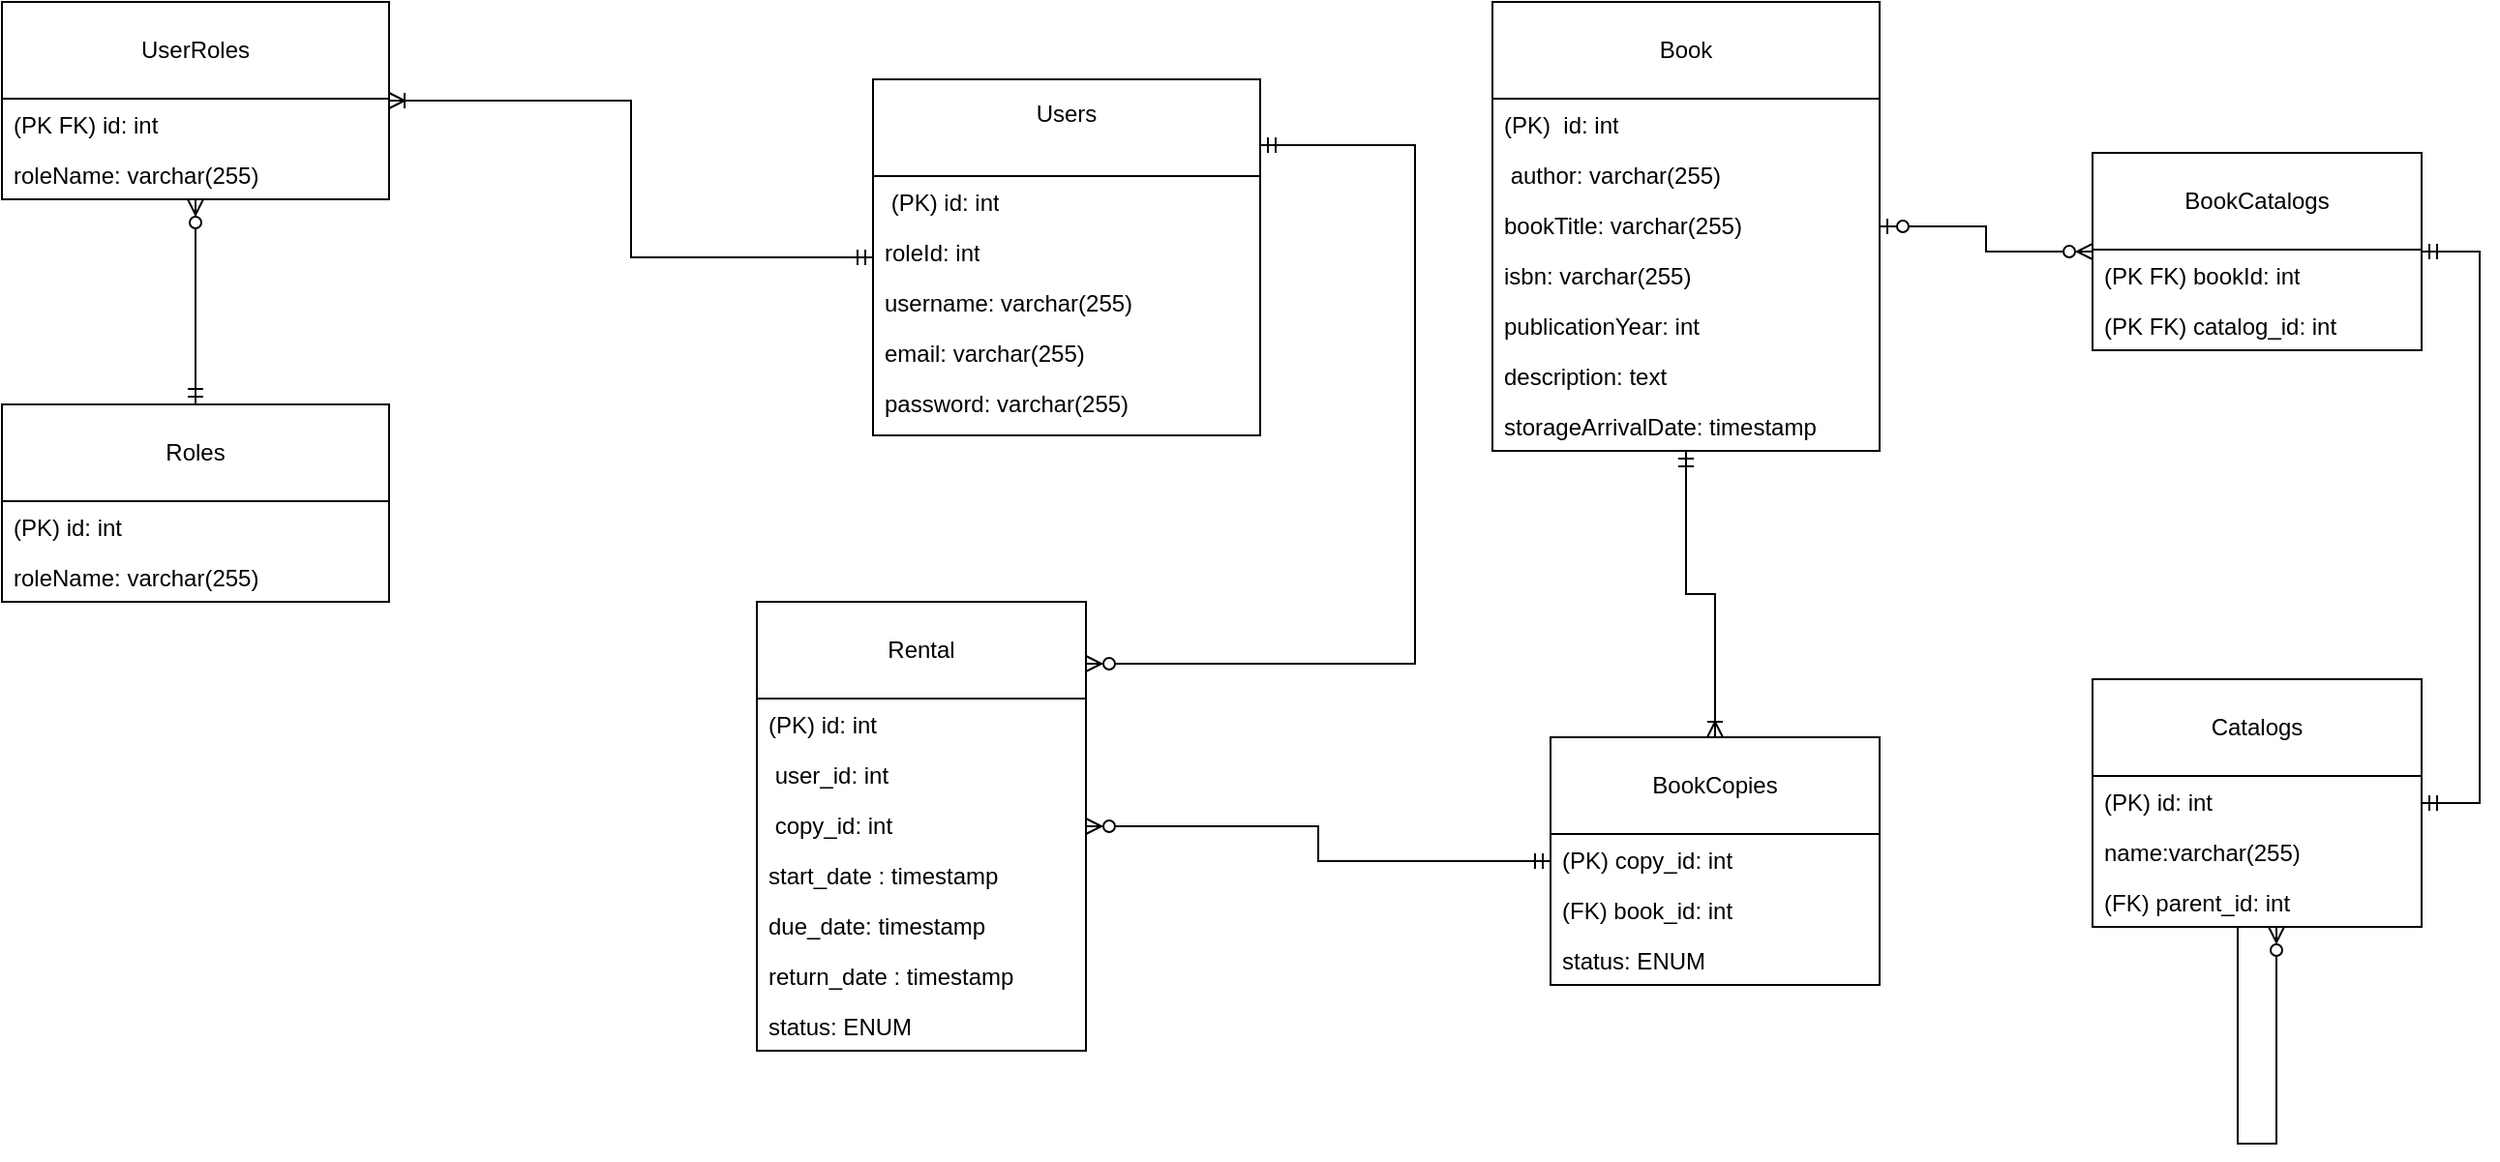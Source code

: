 <mxfile version="24.6.4" type="device">
  <diagram name="Страница — 1" id="3mT341Iw1Gh6QvL5QijR">
    <mxGraphModel dx="3968" dy="2373" grid="1" gridSize="10" guides="1" tooltips="1" connect="1" arrows="1" fold="1" page="1" pageScale="1" pageWidth="827" pageHeight="1169" math="0" shadow="0">
      <root>
        <mxCell id="0" />
        <mxCell id="1" parent="0" />
        <mxCell id="YfT0g_Cb2K_Fd_JU1qTe-1" value="Rental" style="swimlane;fontStyle=0;childLayout=stackLayout;horizontal=1;startSize=50;fillColor=none;horizontalStack=0;resizeParent=1;resizeParentMax=0;resizeLast=0;collapsible=1;marginBottom=0;whiteSpace=wrap;html=1;" parent="1" vertex="1">
          <mxGeometry x="-1240" y="-610" width="170" height="232" as="geometry" />
        </mxCell>
        <mxCell id="YfT0g_Cb2K_Fd_JU1qTe-2" value="(PK) id: int" style="text;strokeColor=none;fillColor=none;align=left;verticalAlign=top;spacingLeft=4;spacingRight=4;overflow=hidden;rotatable=0;points=[[0,0.5],[1,0.5]];portConstraint=eastwest;whiteSpace=wrap;html=1;" parent="YfT0g_Cb2K_Fd_JU1qTe-1" vertex="1">
          <mxGeometry y="50" width="170" height="26" as="geometry" />
        </mxCell>
        <mxCell id="YfT0g_Cb2K_Fd_JU1qTe-3" value="&amp;nbsp;user_id: int" style="text;strokeColor=none;fillColor=none;align=left;verticalAlign=top;spacingLeft=4;spacingRight=4;overflow=hidden;rotatable=0;points=[[0,0.5],[1,0.5]];portConstraint=eastwest;whiteSpace=wrap;html=1;" parent="YfT0g_Cb2K_Fd_JU1qTe-1" vertex="1">
          <mxGeometry y="76" width="170" height="26" as="geometry" />
        </mxCell>
        <mxCell id="YfT0g_Cb2K_Fd_JU1qTe-33" value="&amp;nbsp;copy_id: int" style="text;strokeColor=none;fillColor=none;align=left;verticalAlign=top;spacingLeft=4;spacingRight=4;overflow=hidden;rotatable=0;points=[[0,0.5],[1,0.5]];portConstraint=eastwest;whiteSpace=wrap;html=1;" parent="YfT0g_Cb2K_Fd_JU1qTe-1" vertex="1">
          <mxGeometry y="102" width="170" height="26" as="geometry" />
        </mxCell>
        <mxCell id="YfT0g_Cb2K_Fd_JU1qTe-36" value="start_date : timestamp" style="text;strokeColor=none;fillColor=none;align=left;verticalAlign=top;spacingLeft=4;spacingRight=4;overflow=hidden;rotatable=0;points=[[0,0.5],[1,0.5]];portConstraint=eastwest;whiteSpace=wrap;html=1;" parent="YfT0g_Cb2K_Fd_JU1qTe-1" vertex="1">
          <mxGeometry y="128" width="170" height="26" as="geometry" />
        </mxCell>
        <mxCell id="YfT0g_Cb2K_Fd_JU1qTe-35" value="due_date: timestamp" style="text;strokeColor=none;fillColor=none;align=left;verticalAlign=top;spacingLeft=4;spacingRight=4;overflow=hidden;rotatable=0;points=[[0,0.5],[1,0.5]];portConstraint=eastwest;whiteSpace=wrap;html=1;" parent="YfT0g_Cb2K_Fd_JU1qTe-1" vertex="1">
          <mxGeometry y="154" width="170" height="26" as="geometry" />
        </mxCell>
        <mxCell id="YfT0g_Cb2K_Fd_JU1qTe-39" value="return_date : timestamp" style="text;strokeColor=none;fillColor=none;align=left;verticalAlign=top;spacingLeft=4;spacingRight=4;overflow=hidden;rotatable=0;points=[[0,0.5],[1,0.5]];portConstraint=eastwest;whiteSpace=wrap;html=1;" parent="YfT0g_Cb2K_Fd_JU1qTe-1" vertex="1">
          <mxGeometry y="180" width="170" height="26" as="geometry" />
        </mxCell>
        <mxCell id="YfT0g_Cb2K_Fd_JU1qTe-82" value="status: ENUM" style="text;strokeColor=none;fillColor=none;align=left;verticalAlign=top;spacingLeft=4;spacingRight=4;overflow=hidden;rotatable=0;points=[[0,0.5],[1,0.5]];portConstraint=eastwest;whiteSpace=wrap;html=1;" parent="YfT0g_Cb2K_Fd_JU1qTe-1" vertex="1">
          <mxGeometry y="206" width="170" height="26" as="geometry" />
        </mxCell>
        <mxCell id="YfT0g_Cb2K_Fd_JU1qTe-58" value="Users&lt;div&gt;&lt;br&gt;&lt;/div&gt;" style="swimlane;fontStyle=0;childLayout=stackLayout;horizontal=1;startSize=50;fillColor=none;horizontalStack=0;resizeParent=1;resizeParentMax=0;resizeLast=0;collapsible=1;marginBottom=0;whiteSpace=wrap;html=1;" parent="1" vertex="1">
          <mxGeometry x="-1180" y="-880" width="200" height="184" as="geometry" />
        </mxCell>
        <mxCell id="YfT0g_Cb2K_Fd_JU1qTe-59" value="&amp;nbsp;(PK) id: int" style="text;strokeColor=none;fillColor=none;align=left;verticalAlign=top;spacingLeft=4;spacingRight=4;overflow=hidden;rotatable=0;points=[[0,0.5],[1,0.5]];portConstraint=eastwest;whiteSpace=wrap;html=1;" parent="YfT0g_Cb2K_Fd_JU1qTe-58" vertex="1">
          <mxGeometry y="50" width="200" height="26" as="geometry" />
        </mxCell>
        <mxCell id="YfT0g_Cb2K_Fd_JU1qTe-60" value="roleId: int" style="text;strokeColor=none;fillColor=none;align=left;verticalAlign=top;spacingLeft=4;spacingRight=4;overflow=hidden;rotatable=0;points=[[0,0.5],[1,0.5]];portConstraint=eastwest;whiteSpace=wrap;html=1;" parent="YfT0g_Cb2K_Fd_JU1qTe-58" vertex="1">
          <mxGeometry y="76" width="200" height="26" as="geometry" />
        </mxCell>
        <mxCell id="YfT0g_Cb2K_Fd_JU1qTe-61" value="username: varchar(255)" style="text;strokeColor=none;fillColor=none;align=left;verticalAlign=top;spacingLeft=4;spacingRight=4;overflow=hidden;rotatable=0;points=[[0,0.5],[1,0.5]];portConstraint=eastwest;whiteSpace=wrap;html=1;" parent="YfT0g_Cb2K_Fd_JU1qTe-58" vertex="1">
          <mxGeometry y="102" width="200" height="26" as="geometry" />
        </mxCell>
        <mxCell id="YfT0g_Cb2K_Fd_JU1qTe-62" value="email: varchar(255)" style="text;strokeColor=none;fillColor=none;align=left;verticalAlign=top;spacingLeft=4;spacingRight=4;overflow=hidden;rotatable=0;points=[[0,0.5],[1,0.5]];portConstraint=eastwest;whiteSpace=wrap;html=1;" parent="YfT0g_Cb2K_Fd_JU1qTe-58" vertex="1">
          <mxGeometry y="128" width="200" height="26" as="geometry" />
        </mxCell>
        <mxCell id="YfT0g_Cb2K_Fd_JU1qTe-63" value="&lt;div&gt;password: varchar(255)&lt;/div&gt;" style="text;strokeColor=none;fillColor=none;align=left;verticalAlign=top;spacingLeft=4;spacingRight=4;overflow=hidden;rotatable=0;points=[[0,0.5],[1,0.5]];portConstraint=eastwest;whiteSpace=wrap;html=1;" parent="YfT0g_Cb2K_Fd_JU1qTe-58" vertex="1">
          <mxGeometry y="154" width="200" height="30" as="geometry" />
        </mxCell>
        <mxCell id="YfT0g_Cb2K_Fd_JU1qTe-66" value="Catalogs" style="swimlane;fontStyle=0;childLayout=stackLayout;horizontal=1;startSize=50;fillColor=none;horizontalStack=0;resizeParent=1;resizeParentMax=0;resizeLast=0;collapsible=1;marginBottom=0;whiteSpace=wrap;html=1;" parent="1" vertex="1">
          <mxGeometry x="-550" y="-570" width="170" height="128" as="geometry" />
        </mxCell>
        <mxCell id="YfT0g_Cb2K_Fd_JU1qTe-67" value="(PK) id: int" style="text;strokeColor=none;fillColor=none;align=left;verticalAlign=top;spacingLeft=4;spacingRight=4;overflow=hidden;rotatable=0;points=[[0,0.5],[1,0.5]];portConstraint=eastwest;whiteSpace=wrap;html=1;" parent="YfT0g_Cb2K_Fd_JU1qTe-66" vertex="1">
          <mxGeometry y="50" width="170" height="26" as="geometry" />
        </mxCell>
        <mxCell id="YfT0g_Cb2K_Fd_JU1qTe-68" value="name:varchar(255)" style="text;strokeColor=none;fillColor=none;align=left;verticalAlign=top;spacingLeft=4;spacingRight=4;overflow=hidden;rotatable=0;points=[[0,0.5],[1,0.5]];portConstraint=eastwest;whiteSpace=wrap;html=1;" parent="YfT0g_Cb2K_Fd_JU1qTe-66" vertex="1">
          <mxGeometry y="76" width="170" height="26" as="geometry" />
        </mxCell>
        <mxCell id="YfT0g_Cb2K_Fd_JU1qTe-69" value="(FK) parent_id: int" style="text;strokeColor=none;fillColor=none;align=left;verticalAlign=top;spacingLeft=4;spacingRight=4;overflow=hidden;rotatable=0;points=[[0,0.5],[1,0.5]];portConstraint=eastwest;whiteSpace=wrap;html=1;" parent="YfT0g_Cb2K_Fd_JU1qTe-66" vertex="1">
          <mxGeometry y="102" width="170" height="26" as="geometry" />
        </mxCell>
        <mxCell id="YfT0g_Cb2K_Fd_JU1qTe-83" value="Roles" style="swimlane;fontStyle=0;childLayout=stackLayout;horizontal=1;startSize=50;fillColor=none;horizontalStack=0;resizeParent=1;resizeParentMax=0;resizeLast=0;collapsible=1;marginBottom=0;whiteSpace=wrap;html=1;" parent="1" vertex="1">
          <mxGeometry x="-1630" y="-712" width="200" height="102" as="geometry" />
        </mxCell>
        <mxCell id="YfT0g_Cb2K_Fd_JU1qTe-84" value="(PK) id: int" style="text;strokeColor=none;fillColor=none;align=left;verticalAlign=top;spacingLeft=4;spacingRight=4;overflow=hidden;rotatable=0;points=[[0,0.5],[1,0.5]];portConstraint=eastwest;whiteSpace=wrap;html=1;" parent="YfT0g_Cb2K_Fd_JU1qTe-83" vertex="1">
          <mxGeometry y="50" width="200" height="26" as="geometry" />
        </mxCell>
        <mxCell id="YfT0g_Cb2K_Fd_JU1qTe-85" value="roleName: varchar(255)" style="text;strokeColor=none;fillColor=none;align=left;verticalAlign=top;spacingLeft=4;spacingRight=4;overflow=hidden;rotatable=0;points=[[0,0.5],[1,0.5]];portConstraint=eastwest;whiteSpace=wrap;html=1;" parent="YfT0g_Cb2K_Fd_JU1qTe-83" vertex="1">
          <mxGeometry y="76" width="200" height="26" as="geometry" />
        </mxCell>
        <mxCell id="YfT0g_Cb2K_Fd_JU1qTe-89" value="BookCopies" style="swimlane;fontStyle=0;childLayout=stackLayout;horizontal=1;startSize=50;fillColor=none;horizontalStack=0;resizeParent=1;resizeParentMax=0;resizeLast=0;collapsible=1;marginBottom=0;whiteSpace=wrap;html=1;" parent="1" vertex="1">
          <mxGeometry x="-830" y="-540" width="170" height="128" as="geometry" />
        </mxCell>
        <mxCell id="YfT0g_Cb2K_Fd_JU1qTe-90" value="(PK) copy_id: int" style="text;strokeColor=none;fillColor=none;align=left;verticalAlign=top;spacingLeft=4;spacingRight=4;overflow=hidden;rotatable=0;points=[[0,0.5],[1,0.5]];portConstraint=eastwest;whiteSpace=wrap;html=1;" parent="YfT0g_Cb2K_Fd_JU1qTe-89" vertex="1">
          <mxGeometry y="50" width="170" height="26" as="geometry" />
        </mxCell>
        <mxCell id="j0j6oACldalNGdM9fOtS-10" value="(FK) book_id: int" style="text;strokeColor=none;fillColor=none;align=left;verticalAlign=top;spacingLeft=4;spacingRight=4;overflow=hidden;rotatable=0;points=[[0,0.5],[1,0.5]];portConstraint=eastwest;whiteSpace=wrap;html=1;" parent="YfT0g_Cb2K_Fd_JU1qTe-89" vertex="1">
          <mxGeometry y="76" width="170" height="26" as="geometry" />
        </mxCell>
        <mxCell id="j0j6oACldalNGdM9fOtS-11" value="status: ENUM" style="text;strokeColor=none;fillColor=none;align=left;verticalAlign=top;spacingLeft=4;spacingRight=4;overflow=hidden;rotatable=0;points=[[0,0.5],[1,0.5]];portConstraint=eastwest;whiteSpace=wrap;html=1;" parent="YfT0g_Cb2K_Fd_JU1qTe-89" vertex="1">
          <mxGeometry y="102" width="170" height="26" as="geometry" />
        </mxCell>
        <mxCell id="YfT0g_Cb2K_Fd_JU1qTe-92" value="BookCatalogs" style="swimlane;fontStyle=0;childLayout=stackLayout;horizontal=1;startSize=50;fillColor=none;horizontalStack=0;resizeParent=1;resizeParentMax=0;resizeLast=0;collapsible=1;marginBottom=0;whiteSpace=wrap;html=1;" parent="1" vertex="1">
          <mxGeometry x="-550" y="-842" width="170" height="102" as="geometry" />
        </mxCell>
        <mxCell id="YfT0g_Cb2K_Fd_JU1qTe-95" value="(PK FK) bookId: int" style="text;strokeColor=none;fillColor=none;align=left;verticalAlign=top;spacingLeft=4;spacingRight=4;overflow=hidden;rotatable=0;points=[[0,0.5],[1,0.5]];portConstraint=eastwest;whiteSpace=wrap;html=1;" parent="YfT0g_Cb2K_Fd_JU1qTe-92" vertex="1">
          <mxGeometry y="50" width="170" height="26" as="geometry" />
        </mxCell>
        <mxCell id="YfT0g_Cb2K_Fd_JU1qTe-96" value="(PK FK) catalog_id: int" style="text;strokeColor=none;fillColor=none;align=left;verticalAlign=top;spacingLeft=4;spacingRight=4;overflow=hidden;rotatable=0;points=[[0,0.5],[1,0.5]];portConstraint=eastwest;whiteSpace=wrap;html=1;" parent="YfT0g_Cb2K_Fd_JU1qTe-92" vertex="1">
          <mxGeometry y="76" width="170" height="26" as="geometry" />
        </mxCell>
        <mxCell id="j0j6oACldalNGdM9fOtS-1" value="Book" style="swimlane;fontStyle=0;childLayout=stackLayout;horizontal=1;startSize=50;fillColor=none;horizontalStack=0;resizeParent=1;resizeParentMax=0;resizeLast=0;collapsible=1;marginBottom=0;whiteSpace=wrap;html=1;" parent="1" vertex="1">
          <mxGeometry x="-860" y="-920" width="200" height="232" as="geometry" />
        </mxCell>
        <mxCell id="j0j6oACldalNGdM9fOtS-2" value="(PK)&amp;nbsp; id: int" style="text;strokeColor=none;fillColor=none;align=left;verticalAlign=top;spacingLeft=4;spacingRight=4;overflow=hidden;rotatable=0;points=[[0,0.5],[1,0.5]];portConstraint=eastwest;whiteSpace=wrap;html=1;" parent="j0j6oACldalNGdM9fOtS-1" vertex="1">
          <mxGeometry y="50" width="200" height="26" as="geometry" />
        </mxCell>
        <mxCell id="j0j6oACldalNGdM9fOtS-3" value="&amp;nbsp;author: varchar(255)" style="text;strokeColor=none;fillColor=none;align=left;verticalAlign=top;spacingLeft=4;spacingRight=4;overflow=hidden;rotatable=0;points=[[0,0.5],[1,0.5]];portConstraint=eastwest;whiteSpace=wrap;html=1;" parent="j0j6oACldalNGdM9fOtS-1" vertex="1">
          <mxGeometry y="76" width="200" height="26" as="geometry" />
        </mxCell>
        <mxCell id="j0j6oACldalNGdM9fOtS-4" value="bookTitle: varchar(255)" style="text;strokeColor=none;fillColor=none;align=left;verticalAlign=top;spacingLeft=4;spacingRight=4;overflow=hidden;rotatable=0;points=[[0,0.5],[1,0.5]];portConstraint=eastwest;whiteSpace=wrap;html=1;" parent="j0j6oACldalNGdM9fOtS-1" vertex="1">
          <mxGeometry y="102" width="200" height="26" as="geometry" />
        </mxCell>
        <mxCell id="j0j6oACldalNGdM9fOtS-5" value="isbn: varchar(255)" style="text;strokeColor=none;fillColor=none;align=left;verticalAlign=top;spacingLeft=4;spacingRight=4;overflow=hidden;rotatable=0;points=[[0,0.5],[1,0.5]];portConstraint=eastwest;whiteSpace=wrap;html=1;" parent="j0j6oACldalNGdM9fOtS-1" vertex="1">
          <mxGeometry y="128" width="200" height="26" as="geometry" />
        </mxCell>
        <mxCell id="j0j6oACldalNGdM9fOtS-6" value="publicationYear: int" style="text;strokeColor=none;fillColor=none;align=left;verticalAlign=top;spacingLeft=4;spacingRight=4;overflow=hidden;rotatable=0;points=[[0,0.5],[1,0.5]];portConstraint=eastwest;whiteSpace=wrap;html=1;" parent="j0j6oACldalNGdM9fOtS-1" vertex="1">
          <mxGeometry y="154" width="200" height="26" as="geometry" />
        </mxCell>
        <mxCell id="j0j6oACldalNGdM9fOtS-7" value="description: text" style="text;strokeColor=none;fillColor=none;align=left;verticalAlign=top;spacingLeft=4;spacingRight=4;overflow=hidden;rotatable=0;points=[[0,0.5],[1,0.5]];portConstraint=eastwest;whiteSpace=wrap;html=1;" parent="j0j6oACldalNGdM9fOtS-1" vertex="1">
          <mxGeometry y="180" width="200" height="26" as="geometry" />
        </mxCell>
        <mxCell id="j0j6oACldalNGdM9fOtS-8" value="storageArrivalDate: timestamp" style="text;strokeColor=none;fillColor=none;align=left;verticalAlign=top;spacingLeft=4;spacingRight=4;overflow=hidden;rotatable=0;points=[[0,0.5],[1,0.5]];portConstraint=eastwest;whiteSpace=wrap;html=1;" parent="j0j6oACldalNGdM9fOtS-1" vertex="1">
          <mxGeometry y="206" width="200" height="26" as="geometry" />
        </mxCell>
        <mxCell id="j0j6oACldalNGdM9fOtS-14" value="" style="edgeStyle=orthogonalEdgeStyle;fontSize=12;html=1;endArrow=ERzeroToMany;startArrow=ERmandOne;rounded=0;" parent="1" source="YfT0g_Cb2K_Fd_JU1qTe-58" target="YfT0g_Cb2K_Fd_JU1qTe-1" edge="1">
          <mxGeometry width="100" height="100" relative="1" as="geometry">
            <mxPoint x="-950" y="-846" as="sourcePoint" />
            <mxPoint x="-340" y="-550" as="targetPoint" />
            <Array as="points">
              <mxPoint x="-900" y="-846" />
              <mxPoint x="-900" y="-578" />
            </Array>
          </mxGeometry>
        </mxCell>
        <mxCell id="j0j6oACldalNGdM9fOtS-26" value="" style="edgeStyle=orthogonalEdgeStyle;fontSize=12;html=1;endArrow=ERzeroToMany;startArrow=ERzeroToOne;rounded=0;" parent="1" source="j0j6oACldalNGdM9fOtS-1" target="YfT0g_Cb2K_Fd_JU1qTe-92" edge="1">
          <mxGeometry width="100" height="100" relative="1" as="geometry">
            <mxPoint x="-570" y="-720" as="sourcePoint" />
            <mxPoint x="-470" y="-820" as="targetPoint" />
          </mxGeometry>
        </mxCell>
        <mxCell id="j0j6oACldalNGdM9fOtS-27" value="" style="edgeStyle=entityRelationEdgeStyle;fontSize=12;html=1;endArrow=ERmandOne;startArrow=ERmandOne;rounded=0;" parent="1" source="YfT0g_Cb2K_Fd_JU1qTe-66" target="YfT0g_Cb2K_Fd_JU1qTe-92" edge="1">
          <mxGeometry width="100" height="100" relative="1" as="geometry">
            <mxPoint x="-840" y="-740" as="sourcePoint" />
            <mxPoint x="-740" y="-840" as="targetPoint" />
          </mxGeometry>
        </mxCell>
        <mxCell id="zkRrFgWm6PEjjpj9XVva-2" value="" style="edgeStyle=orthogonalEdgeStyle;fontSize=12;html=1;endArrow=ERzeroToMany;startArrow=ERmandOne;rounded=0;" parent="1" source="YfT0g_Cb2K_Fd_JU1qTe-89" target="YfT0g_Cb2K_Fd_JU1qTe-1" edge="1">
          <mxGeometry width="100" height="100" relative="1" as="geometry">
            <mxPoint x="-1050" y="-160" as="sourcePoint" />
            <mxPoint x="-950" y="-260" as="targetPoint" />
          </mxGeometry>
        </mxCell>
        <mxCell id="zkRrFgWm6PEjjpj9XVva-3" value="" style="edgeStyle=orthogonalEdgeStyle;fontSize=12;html=1;endArrow=ERoneToMany;startArrow=ERmandOne;rounded=0;" parent="1" source="j0j6oACldalNGdM9fOtS-1" target="YfT0g_Cb2K_Fd_JU1qTe-89" edge="1">
          <mxGeometry width="100" height="100" relative="1" as="geometry">
            <mxPoint x="-719" y="-620" as="sourcePoint" />
            <mxPoint x="-830" y="-710" as="targetPoint" />
          </mxGeometry>
        </mxCell>
        <mxCell id="zkRrFgWm6PEjjpj9XVva-4" value="" style="edgeStyle=entityRelationEdgeStyle;fontSize=12;html=1;endArrow=ERzeroToMany;endFill=1;rounded=0;" parent="1" source="YfT0g_Cb2K_Fd_JU1qTe-66" target="YfT0g_Cb2K_Fd_JU1qTe-66" edge="1">
          <mxGeometry width="100" height="100" relative="1" as="geometry">
            <mxPoint x="-550" y="-278" as="sourcePoint" />
            <mxPoint x="-430" y="-290" as="targetPoint" />
            <Array as="points">
              <mxPoint x="-465" y="-330" />
            </Array>
          </mxGeometry>
        </mxCell>
        <mxCell id="j-DNN3a6sK1ZfluqYKgq-1" value="UserRoles" style="swimlane;fontStyle=0;childLayout=stackLayout;horizontal=1;startSize=50;fillColor=none;horizontalStack=0;resizeParent=1;resizeParentMax=0;resizeLast=0;collapsible=1;marginBottom=0;whiteSpace=wrap;html=1;" vertex="1" parent="1">
          <mxGeometry x="-1630" y="-920" width="200" height="102" as="geometry" />
        </mxCell>
        <mxCell id="j-DNN3a6sK1ZfluqYKgq-2" value="(PK FK) id: int" style="text;strokeColor=none;fillColor=none;align=left;verticalAlign=top;spacingLeft=4;spacingRight=4;overflow=hidden;rotatable=0;points=[[0,0.5],[1,0.5]];portConstraint=eastwest;whiteSpace=wrap;html=1;" vertex="1" parent="j-DNN3a6sK1ZfluqYKgq-1">
          <mxGeometry y="50" width="200" height="26" as="geometry" />
        </mxCell>
        <mxCell id="j-DNN3a6sK1ZfluqYKgq-3" value="roleName: varchar(255)" style="text;strokeColor=none;fillColor=none;align=left;verticalAlign=top;spacingLeft=4;spacingRight=4;overflow=hidden;rotatable=0;points=[[0,0.5],[1,0.5]];portConstraint=eastwest;whiteSpace=wrap;html=1;" vertex="1" parent="j-DNN3a6sK1ZfluqYKgq-1">
          <mxGeometry y="76" width="200" height="26" as="geometry" />
        </mxCell>
        <mxCell id="j-DNN3a6sK1ZfluqYKgq-4" value="" style="edgeStyle=elbowEdgeStyle;fontSize=12;html=1;endArrow=ERzeroToMany;startArrow=ERmandOne;rounded=0;" edge="1" parent="1" source="YfT0g_Cb2K_Fd_JU1qTe-83" target="j-DNN3a6sK1ZfluqYKgq-1">
          <mxGeometry width="100" height="100" relative="1" as="geometry">
            <mxPoint x="-1360" y="-510" as="sourcePoint" />
            <mxPoint x="-1630" y="-868" as="targetPoint" />
          </mxGeometry>
        </mxCell>
        <mxCell id="j-DNN3a6sK1ZfluqYKgq-5" value="" style="edgeStyle=orthogonalEdgeStyle;fontSize=12;html=1;endArrow=ERoneToMany;startArrow=ERmandOne;rounded=0;" edge="1" parent="1" source="YfT0g_Cb2K_Fd_JU1qTe-58" target="j-DNN3a6sK1ZfluqYKgq-1">
          <mxGeometry width="100" height="100" relative="1" as="geometry">
            <mxPoint x="-1360" y="-510" as="sourcePoint" />
            <mxPoint x="-1310" y="-740" as="targetPoint" />
          </mxGeometry>
        </mxCell>
      </root>
    </mxGraphModel>
  </diagram>
</mxfile>
